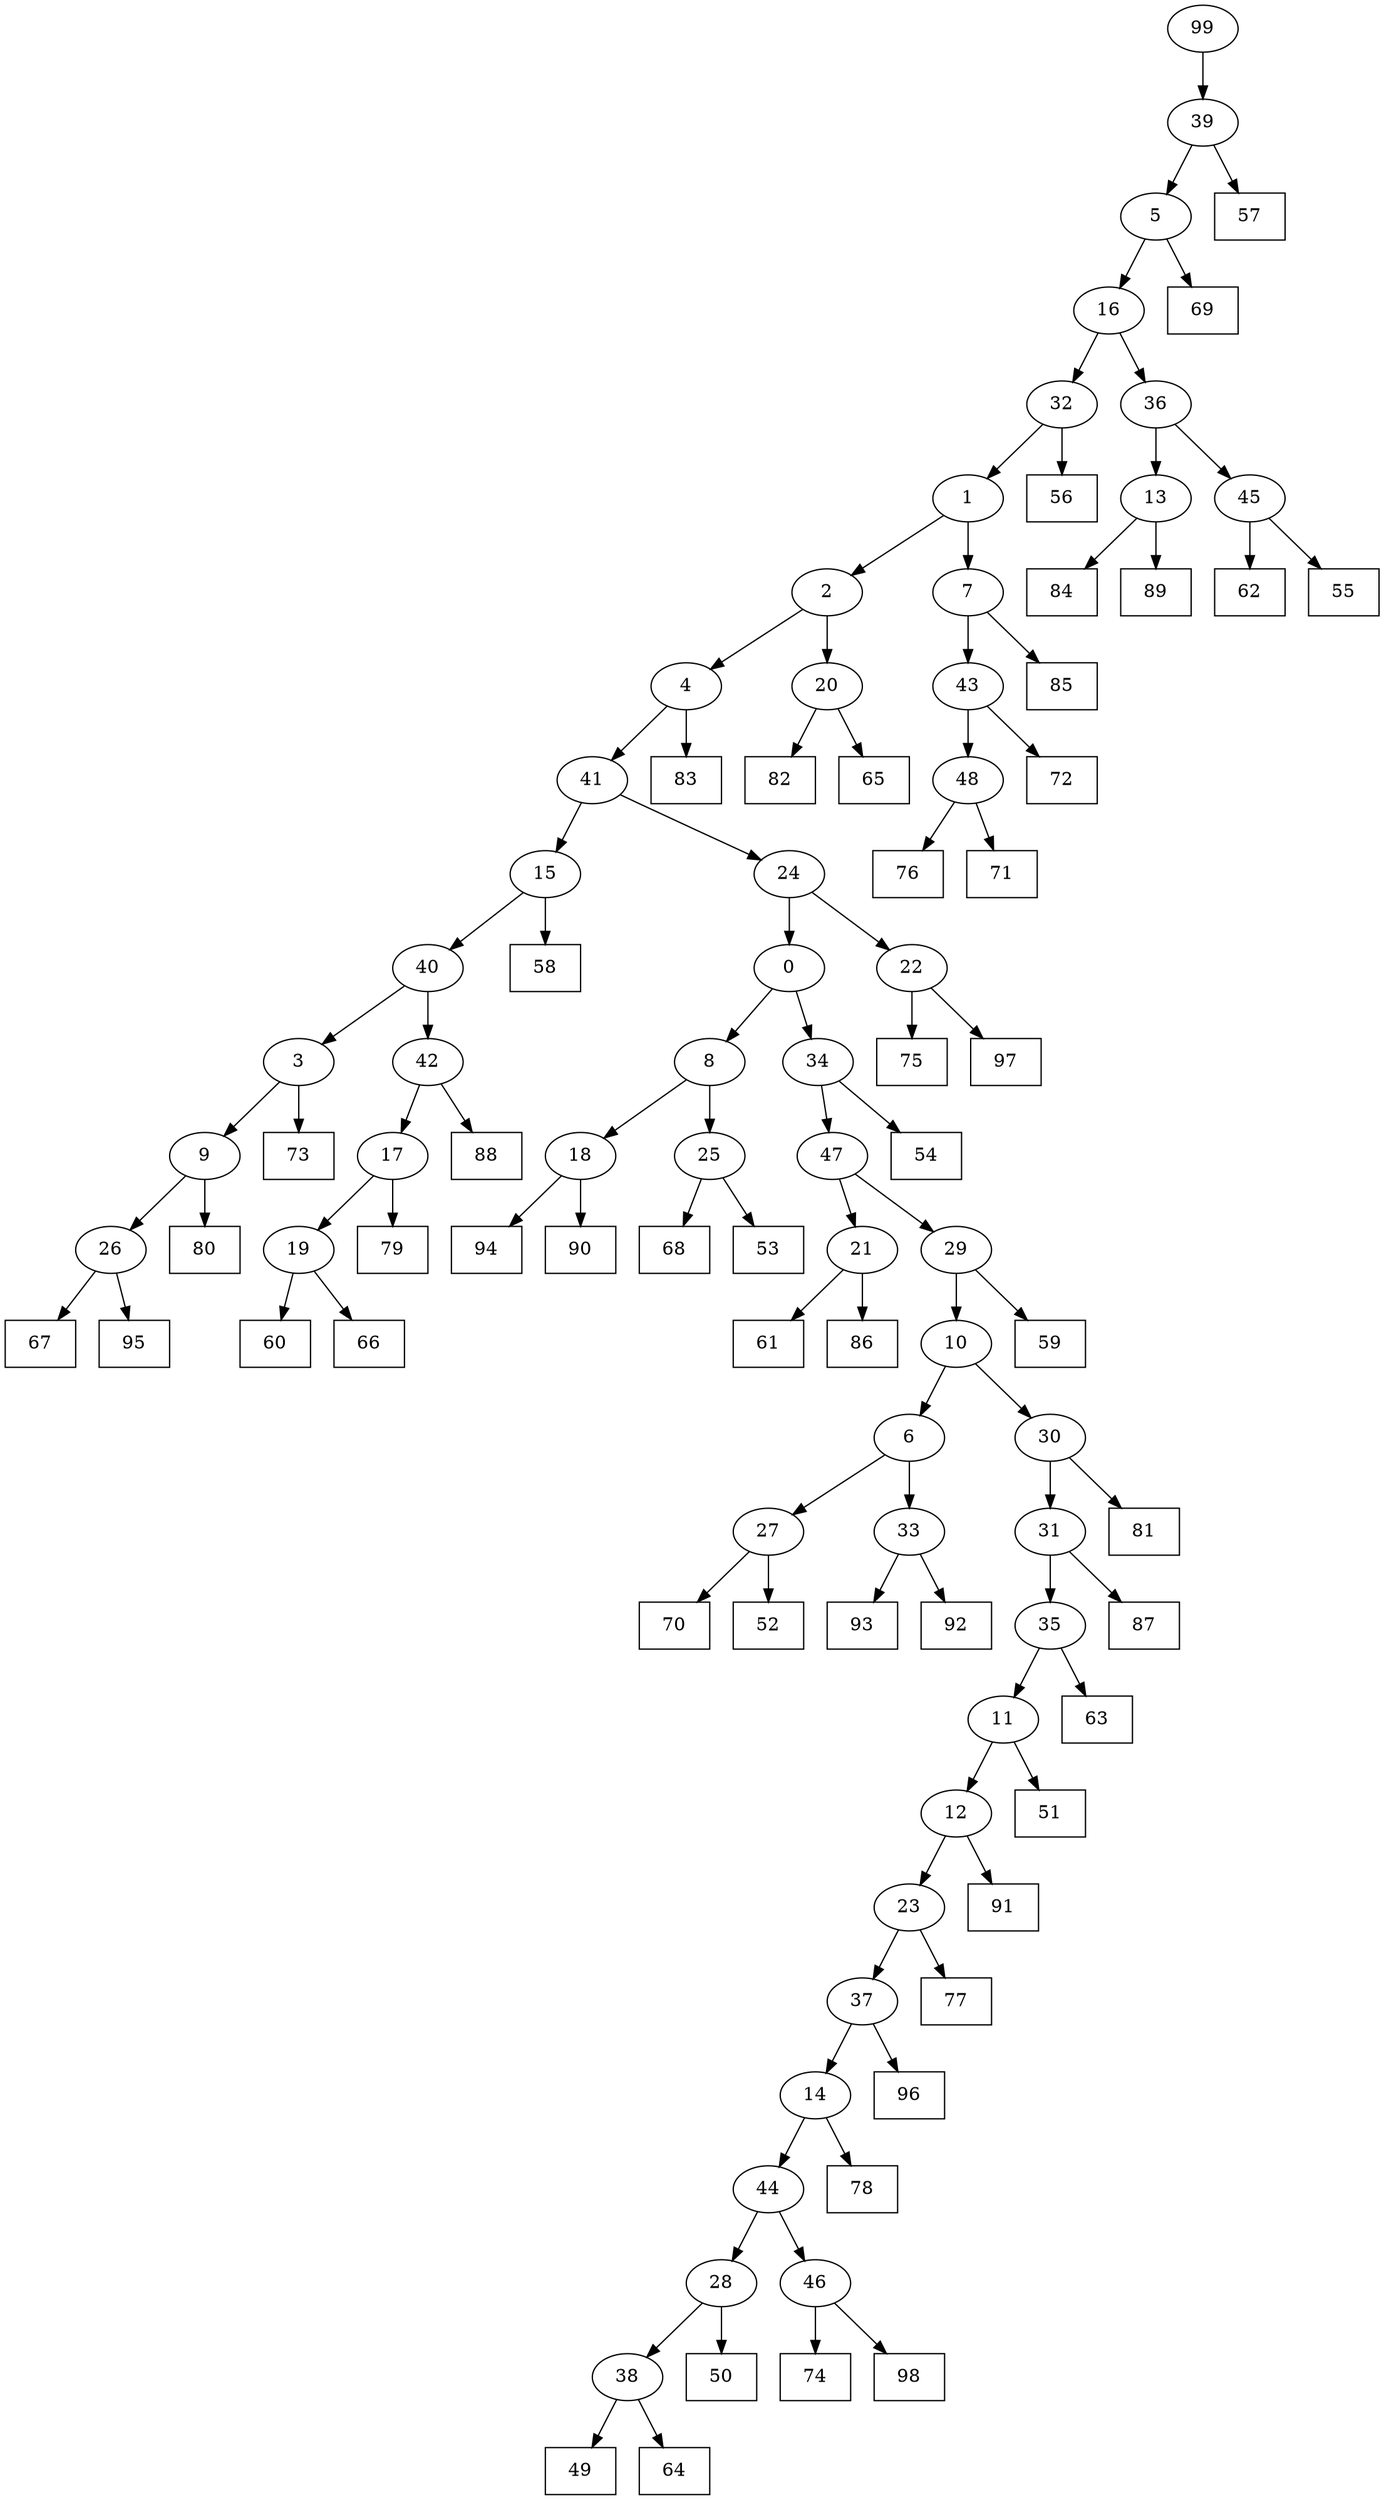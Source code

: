 digraph G {
0[label="0"];
1[label="1"];
2[label="2"];
3[label="3"];
4[label="4"];
5[label="5"];
6[label="6"];
7[label="7"];
8[label="8"];
9[label="9"];
10[label="10"];
11[label="11"];
12[label="12"];
13[label="13"];
14[label="14"];
15[label="15"];
16[label="16"];
17[label="17"];
18[label="18"];
19[label="19"];
20[label="20"];
21[label="21"];
22[label="22"];
23[label="23"];
24[label="24"];
25[label="25"];
26[label="26"];
27[label="27"];
28[label="28"];
29[label="29"];
30[label="30"];
31[label="31"];
32[label="32"];
33[label="33"];
34[label="34"];
35[label="35"];
36[label="36"];
37[label="37"];
38[label="38"];
39[label="39"];
40[label="40"];
41[label="41"];
42[label="42"];
43[label="43"];
44[label="44"];
45[label="45"];
46[label="46"];
47[label="47"];
48[label="48"];
49[shape=box,label="68"];
50[shape=box,label="60"];
51[shape=box,label="85"];
52[shape=box,label="88"];
53[shape=box,label="49"];
54[shape=box,label="53"];
55[shape=box,label="91"];
56[shape=box,label="93"];
57[shape=box,label="76"];
58[shape=box,label="64"];
59[shape=box,label="74"];
60[shape=box,label="75"];
61[shape=box,label="51"];
62[shape=box,label="62"];
63[shape=box,label="66"];
64[shape=box,label="69"];
65[shape=box,label="70"];
66[shape=box,label="55"];
67[shape=box,label="52"];
68[shape=box,label="79"];
69[shape=box,label="78"];
70[shape=box,label="84"];
71[shape=box,label="73"];
72[shape=box,label="63"];
73[shape=box,label="71"];
74[shape=box,label="56"];
75[shape=box,label="81"];
76[shape=box,label="61"];
77[shape=box,label="72"];
78[shape=box,label="59"];
79[shape=box,label="92"];
80[shape=box,label="67"];
81[shape=box,label="96"];
82[shape=box,label="95"];
83[shape=box,label="82"];
84[shape=box,label="77"];
85[shape=box,label="50"];
86[shape=box,label="83"];
87[shape=box,label="94"];
88[shape=box,label="58"];
89[shape=box,label="98"];
90[shape=box,label="90"];
91[shape=box,label="57"];
92[shape=box,label="97"];
93[shape=box,label="89"];
94[shape=box,label="54"];
95[shape=box,label="65"];
96[shape=box,label="86"];
97[shape=box,label="80"];
98[shape=box,label="87"];
99[label="99"];
20->95 ;
21->96 ;
38->58 ;
25->54 ;
27->65 ;
29->78 ;
47->29 ;
24->0 ;
22->60 ;
42->52 ;
14->69 ;
5->64 ;
34->47 ;
18->87 ;
33->56 ;
44->28 ;
28->85 ;
22->92 ;
47->21 ;
21->76 ;
34->94 ;
16->32 ;
32->1 ;
11->61 ;
23->84 ;
16->36 ;
0->34 ;
9->97 ;
13->93 ;
28->38 ;
20->83 ;
36->13 ;
19->63 ;
4->86 ;
44->46 ;
42->17 ;
17->19 ;
15->40 ;
32->74 ;
10->30 ;
6->27 ;
27->67 ;
41->15 ;
0->8 ;
35->11 ;
45->66 ;
4->41 ;
30->75 ;
43->77 ;
23->37 ;
37->81 ;
46->59 ;
36->45 ;
45->62 ;
8->18 ;
18->90 ;
2->4 ;
13->70 ;
39->5 ;
38->53 ;
10->6 ;
99->39 ;
39->91 ;
12->23 ;
8->25 ;
25->49 ;
1->7 ;
7->51 ;
26->80 ;
6->33 ;
33->79 ;
29->10 ;
48->73 ;
46->89 ;
37->14 ;
19->50 ;
3->71 ;
31->35 ;
35->72 ;
14->44 ;
9->26 ;
26->82 ;
40->42 ;
41->24 ;
24->22 ;
5->16 ;
43->48 ;
48->57 ;
40->3 ;
3->9 ;
17->68 ;
11->12 ;
12->55 ;
15->88 ;
30->31 ;
31->98 ;
7->43 ;
1->2 ;
2->20 ;
}
